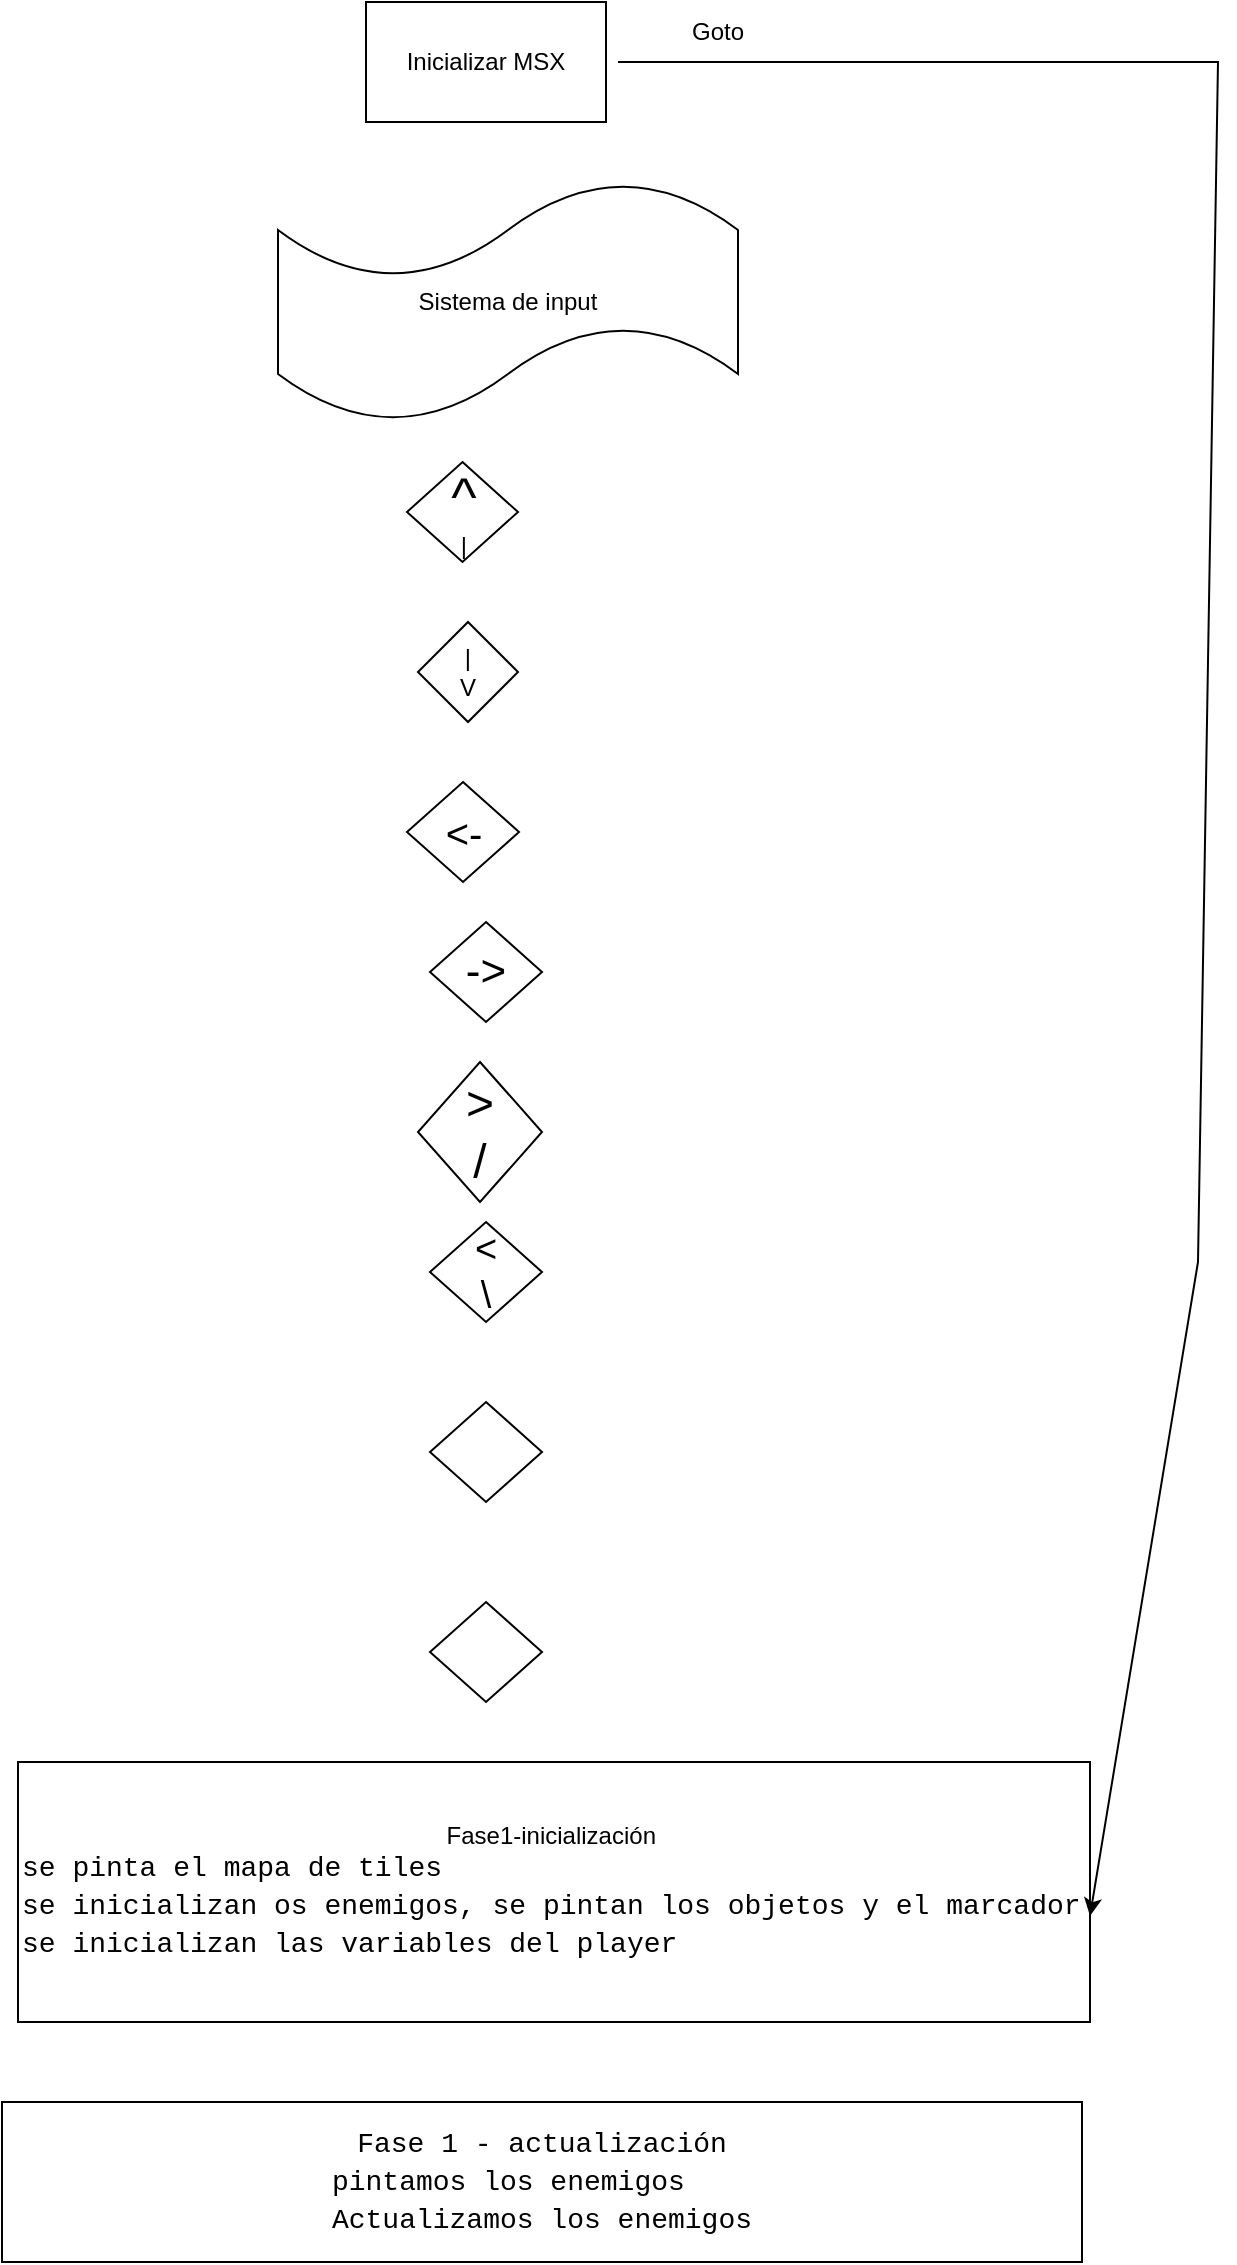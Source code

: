 <mxfile version="21.6.1" type="device">
  <diagram name="Página-1" id="095T3vEI91lHOqFs_s4Z">
    <mxGraphModel dx="954" dy="759" grid="1" gridSize="10" guides="1" tooltips="1" connect="1" arrows="1" fold="1" page="1" pageScale="1" pageWidth="827" pageHeight="1169" math="0" shadow="0">
      <root>
        <mxCell id="0" />
        <mxCell id="1" parent="0" />
        <mxCell id="gttiDGOxhZpY5PQ1_-iL-1" value="Inicializar MSX&lt;br&gt;" style="rounded=0;whiteSpace=wrap;html=1;" vertex="1" parent="1">
          <mxGeometry x="354" y="30" width="120" height="60" as="geometry" />
        </mxCell>
        <mxCell id="gttiDGOxhZpY5PQ1_-iL-2" value="&lt;div style=&quot;text-align: center;&quot;&gt;Fase1-inicialización&lt;/div&gt;&lt;div style=&quot;&quot;&gt;&lt;div style=&quot;font-family: Consolas, &amp;quot;Courier New&amp;quot;, monospace; font-size: 14px; line-height: 19px;&quot;&gt;&lt;div style=&quot;&quot;&gt;se pinta el mapa de tiles&lt;/div&gt;&lt;div style=&quot;&quot;&gt;se inicializan os enemigos, se pintan los objetos y el marcador&lt;/div&gt;&lt;div style=&quot;&quot;&gt;&lt;span style=&quot;background-color: initial;&quot;&gt;se inicializan las variables del player&lt;/span&gt;&lt;/div&gt;&lt;/div&gt;&lt;/div&gt;" style="rounded=0;whiteSpace=wrap;html=1;align=left;" vertex="1" parent="1">
          <mxGeometry x="180" y="910" width="536" height="130" as="geometry" />
        </mxCell>
        <mxCell id="gttiDGOxhZpY5PQ1_-iL-3" value="&lt;div style=&quot;font-family: Consolas, &amp;quot;Courier New&amp;quot;, monospace; font-size: 14px; line-height: 19px;&quot;&gt;&lt;div style=&quot;&quot;&gt;Fase 1 - actualización&lt;/div&gt;&lt;div style=&quot;text-align: left;&quot;&gt;pintamos los enemigos&lt;/div&gt;&lt;div style=&quot;text-align: left;&quot;&gt;Actualizamos los enemigos&lt;/div&gt;&lt;/div&gt;" style="rounded=0;whiteSpace=wrap;html=1;" vertex="1" parent="1">
          <mxGeometry x="172" y="1080" width="540" height="80" as="geometry" />
        </mxCell>
        <mxCell id="gttiDGOxhZpY5PQ1_-iL-4" value="" style="endArrow=classic;html=1;rounded=0;entryX=1;entryY=0.592;entryDx=0;entryDy=0;entryPerimeter=0;" edge="1" parent="1" target="gttiDGOxhZpY5PQ1_-iL-2">
          <mxGeometry width="50" height="50" relative="1" as="geometry">
            <mxPoint x="480" y="60" as="sourcePoint" />
            <mxPoint x="770" y="550.5" as="targetPoint" />
            <Array as="points">
              <mxPoint x="780" y="60" />
              <mxPoint x="770" y="660" />
            </Array>
          </mxGeometry>
        </mxCell>
        <mxCell id="gttiDGOxhZpY5PQ1_-iL-5" value="Goto&lt;br&gt;" style="text;strokeColor=none;align=center;fillColor=none;html=1;verticalAlign=middle;whiteSpace=wrap;rounded=0;" vertex="1" parent="1">
          <mxGeometry x="500" y="30" width="60" height="30" as="geometry" />
        </mxCell>
        <mxCell id="gttiDGOxhZpY5PQ1_-iL-7" value="Sistema de input" style="shape=tape;whiteSpace=wrap;html=1;" vertex="1" parent="1">
          <mxGeometry x="310" y="120" width="230" height="120" as="geometry" />
        </mxCell>
        <mxCell id="gttiDGOxhZpY5PQ1_-iL-9" value="&lt;font style=&quot;font-size: 20px;&quot;&gt;&amp;lt;-&lt;/font&gt;" style="rhombus;whiteSpace=wrap;html=1;" vertex="1" parent="1">
          <mxGeometry x="374.5" y="420" width="56" height="50" as="geometry" />
        </mxCell>
        <mxCell id="gttiDGOxhZpY5PQ1_-iL-10" value="&lt;font style=&quot;font-size: 27px;&quot;&gt;^&lt;/font&gt;&lt;br&gt;|" style="rhombus;whiteSpace=wrap;html=1;" vertex="1" parent="1">
          <mxGeometry x="374.5" y="260" width="55.5" height="50" as="geometry" />
        </mxCell>
        <mxCell id="gttiDGOxhZpY5PQ1_-iL-11" value="|&lt;br&gt;V" style="rhombus;whiteSpace=wrap;html=1;" vertex="1" parent="1">
          <mxGeometry x="380" y="340" width="50" height="50" as="geometry" />
        </mxCell>
        <mxCell id="gttiDGOxhZpY5PQ1_-iL-12" value="&lt;font style=&quot;font-size: 22px;&quot;&gt;-&amp;gt;&lt;/font&gt;" style="rhombus;whiteSpace=wrap;html=1;" vertex="1" parent="1">
          <mxGeometry x="386" y="490" width="56" height="50" as="geometry" />
        </mxCell>
        <mxCell id="gttiDGOxhZpY5PQ1_-iL-13" value="&lt;font style=&quot;font-size: 24px;&quot;&gt;&amp;gt;&lt;br&gt;/&lt;br&gt;&lt;/font&gt;" style="rhombus;whiteSpace=wrap;html=1;" vertex="1" parent="1">
          <mxGeometry x="380" y="560" width="62" height="70" as="geometry" />
        </mxCell>
        <mxCell id="gttiDGOxhZpY5PQ1_-iL-14" value="&lt;font style=&quot;font-size: 19px;&quot;&gt;&amp;lt;&lt;br&gt;\&lt;/font&gt;" style="rhombus;whiteSpace=wrap;html=1;" vertex="1" parent="1">
          <mxGeometry x="386" y="640" width="56" height="50" as="geometry" />
        </mxCell>
        <mxCell id="gttiDGOxhZpY5PQ1_-iL-15" value="" style="rhombus;whiteSpace=wrap;html=1;" vertex="1" parent="1">
          <mxGeometry x="386" y="730" width="56" height="50" as="geometry" />
        </mxCell>
        <mxCell id="gttiDGOxhZpY5PQ1_-iL-16" value="" style="rhombus;whiteSpace=wrap;html=1;" vertex="1" parent="1">
          <mxGeometry x="386" y="830" width="56" height="50" as="geometry" />
        </mxCell>
      </root>
    </mxGraphModel>
  </diagram>
</mxfile>
